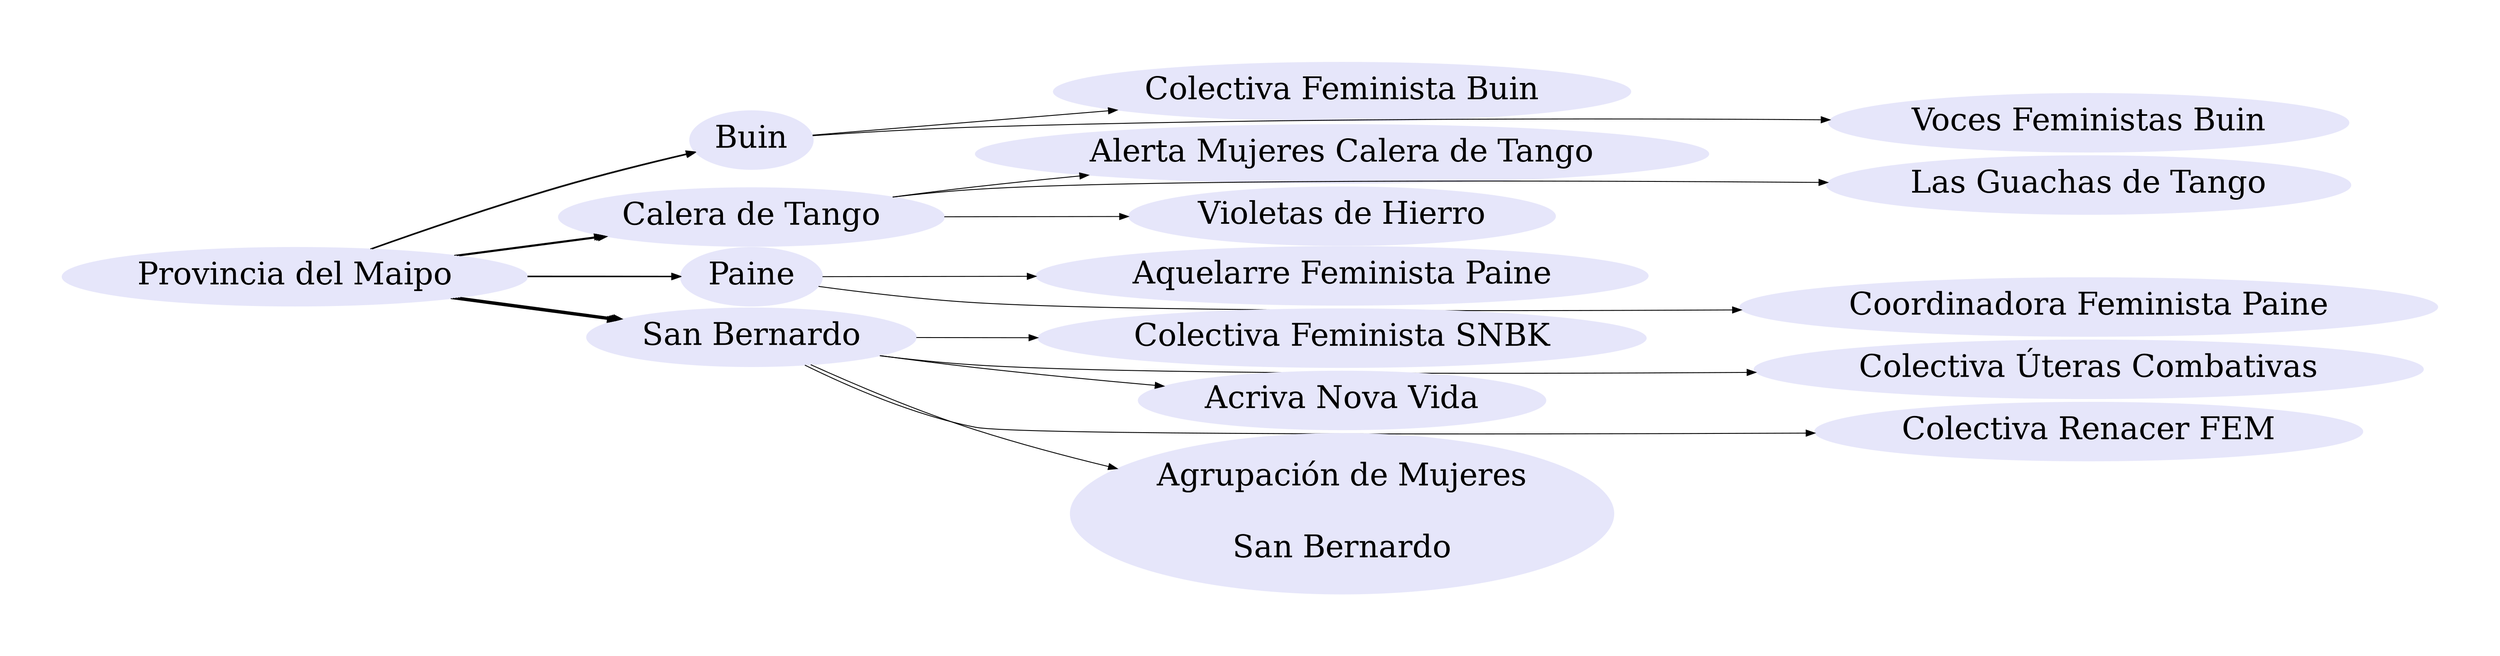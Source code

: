 digraph {
	graph [K=4,
		nodesep=0,
		overlap=false,
		pad=1,
		rankdir=LR,
		repulsiveforce=1
	];
	node [color=lavender,
		fontsize=36,
		style=filled
	];
	"Provincia del Maipo" -> Buin;
	"Provincia del Maipo" -> Buin;
	"Provincia del Maipo" -> "Calera de Tango";
	"Provincia del Maipo" -> "Calera de Tango";
	"Provincia del Maipo" -> "Calera de Tango";
	"Provincia del Maipo" -> Paine;
	"Provincia del Maipo" -> Paine;
	"Provincia del Maipo" -> "San Bernardo";
	"Provincia del Maipo" -> "San Bernardo";
	"Provincia del Maipo" -> "San Bernardo";
	"Provincia del Maipo" -> "San Bernardo";
	"Provincia del Maipo" -> "San Bernardo";
	Buin -> "Colectiva Feminista Buin"	[minlen=1];
	Buin -> "Voces Feministas Buin"	[minlen=2];
	"Calera de Tango" -> "Alerta Mujeres Calera de Tango"	[minlen=1];
	"Calera de Tango" -> "Las Guachas de Tango"	[minlen=2];
	"Calera de Tango" -> "Violetas de Hierro"	[minlen=1];
	Paine -> "Aquelarre Feminista Paine"	[minlen=1];
	Paine -> "Coordinadora Feminista Paine"	[minlen=2];
	"San Bernardo" -> "Colectiva Feminista SNBK"	[minlen=1];
	"San Bernardo" -> "Colectiva Úteras Combativas"	[minlen=2];
	"San Bernardo" -> "Acriva Nova Vida"	[minlen=1];
	"San Bernardo" -> "Colectiva Renacer FEM"	[minlen=2];
	"San Bernardo" -> "Agrupación de Mujeres
San Bernardo"	[minlen=1];
}
